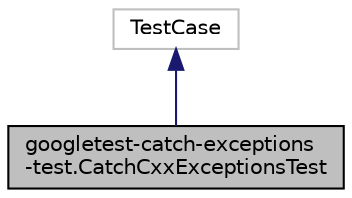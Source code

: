 digraph "googletest-catch-exceptions-test.CatchCxxExceptionsTest"
{
  edge [fontname="Helvetica",fontsize="10",labelfontname="Helvetica",labelfontsize="10"];
  node [fontname="Helvetica",fontsize="10",shape=record];
  Node0 [label="googletest-catch-exceptions\l-test.CatchCxxExceptionsTest",height=0.2,width=0.4,color="black", fillcolor="grey75", style="filled", fontcolor="black"];
  Node1 -> Node0 [dir="back",color="midnightblue",fontsize="10",style="solid"];
  Node1 [label="TestCase",height=0.2,width=0.4,color="grey75", fillcolor="white", style="filled"];
}
